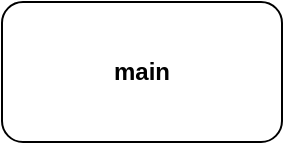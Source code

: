 <mxfile version="28.0.7">
  <diagram name="第 1 页" id="oku9RY6pX9qEVXpH2Vt1">
    <mxGraphModel dx="1639" dy="898" grid="1" gridSize="10" guides="1" tooltips="1" connect="1" arrows="1" fold="1" page="1" pageScale="1" pageWidth="827" pageHeight="1169" math="0" shadow="0">
      <root>
        <mxCell id="0" />
        <mxCell id="1" parent="0" />
        <mxCell id="AuWu_W4zu13WxI6EuseF-1" value="&lt;b&gt;main&lt;/b&gt;" style="rounded=1;whiteSpace=wrap;html=1;" vertex="1" parent="1">
          <mxGeometry x="460" y="370" width="140" height="70" as="geometry" />
        </mxCell>
      </root>
    </mxGraphModel>
  </diagram>
</mxfile>
